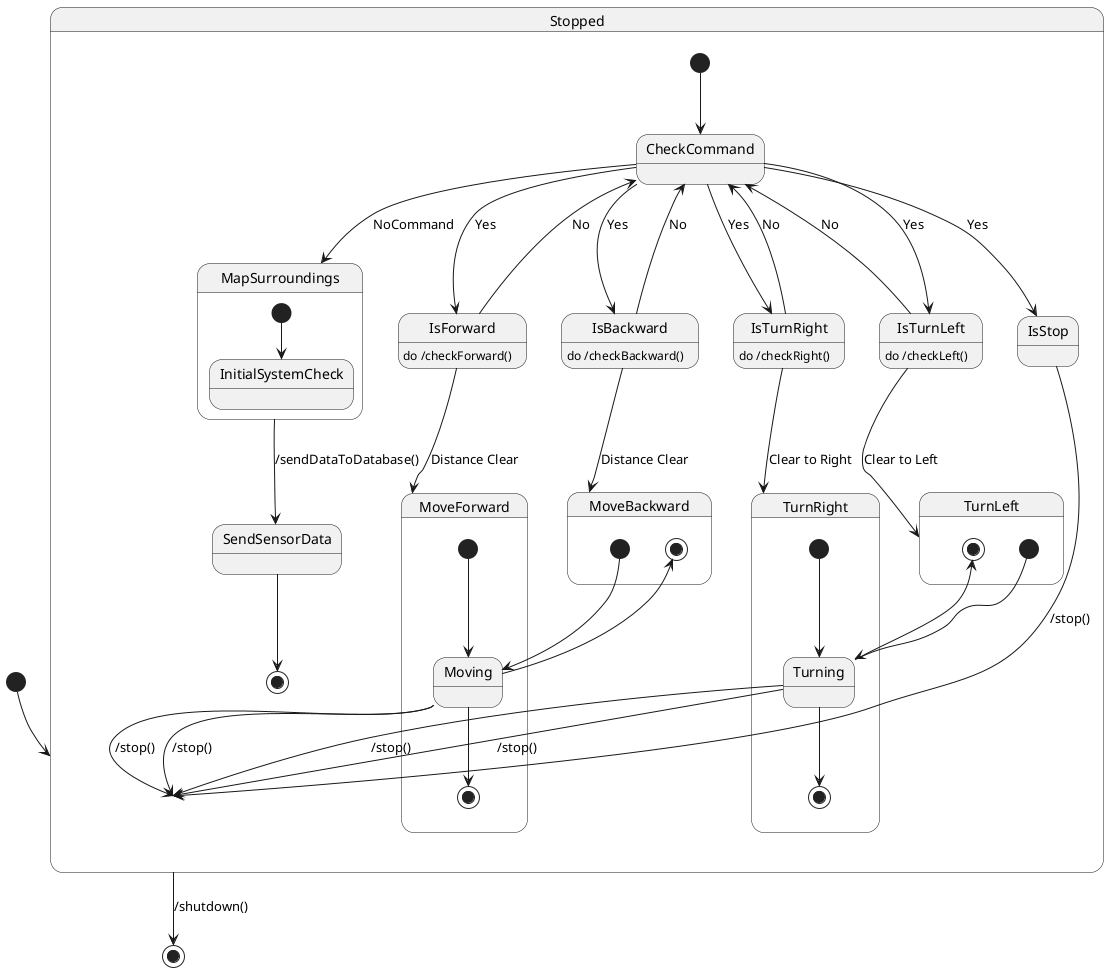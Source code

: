 @startuml
[*] --> Stopped

state Stopped {
  [*] --> CheckCommand
  state MapSurroundings{
  [*] --> InitialSystemCheck     

  }
  CheckCommand --> MapSurroundings : NoCommand
  MapSurroundings --> SendSensorData : /sendDataToDatabase()
  SendSensorData --> [*]
  
  CheckCommand --> IsForward : Yes
  IsForward : do /checkForward()
  IsForward --> MoveForward : Distance Clear
  IsForward --> CheckCommand : No

  CheckCommand --> IsBackward : Yes
  IsBackward : do /checkBackward()
  IsBackward --> MoveBackward : Distance Clear
  IsBackward --> CheckCommand : No

  CheckCommand --> IsTurnRight : Yes
  IsTurnRight : do /checkRight()
  IsTurnRight --> TurnRight : Clear to Right
  IsTurnRight --> CheckCommand : No

  CheckCommand --> IsTurnLeft : Yes
  IsTurnLeft : do /checkLeft()
  IsTurnLeft --> TurnLeft : Clear to Left
  IsTurnLeft --> CheckCommand : No

  CheckCommand --> IsStop : Yes
  IsStop --> Stopped : /stop()
}

state MoveForward {
  [*] --> Moving
  Moving --> Stopped : /stop()
  Moving --> [*]
}

state MoveBackward {
  [*] --> Moving
  Moving --> Stopped : /stop()
  Moving --> [*]
}

state TurnRight {
  [*] --> Turning
  Turning --> Stopped : /stop()
  Turning --> [*]
}

state TurnLeft {
  [*] --> Turning
  Turning --> Stopped : /stop()
  Turning --> [*]
}

Stopped --> [*] : /shutdown()
@enduml
